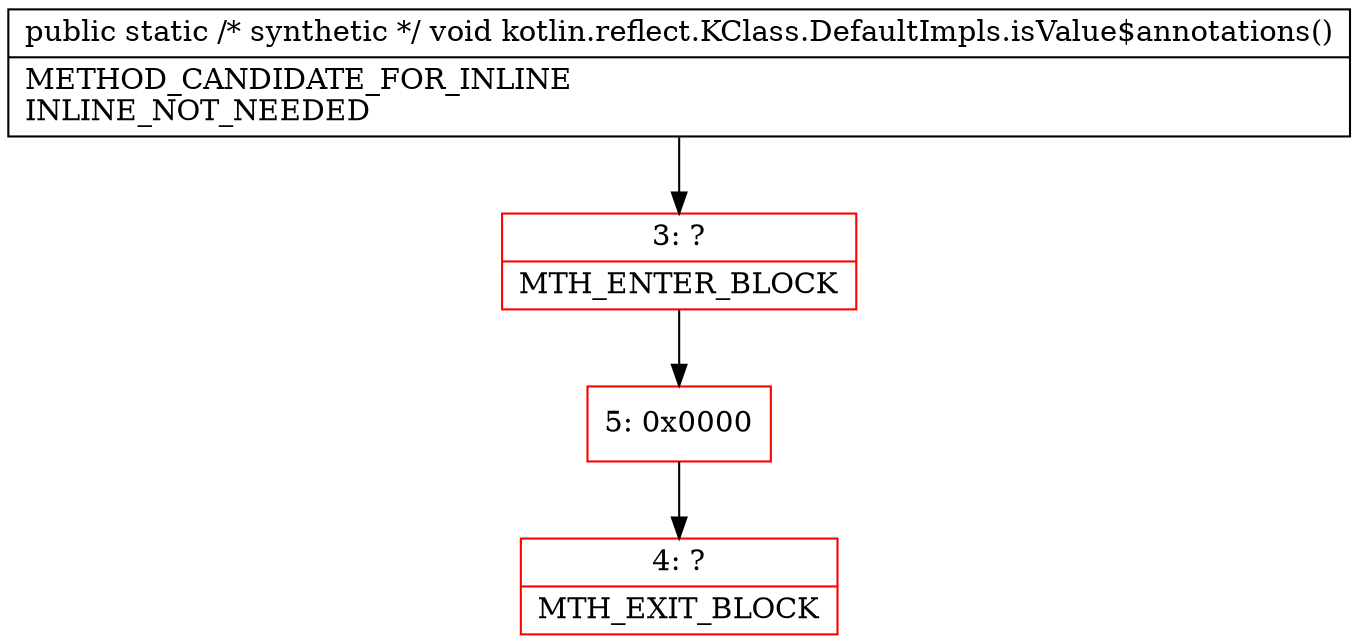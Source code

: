 digraph "CFG forkotlin.reflect.KClass.DefaultImpls.isValue$annotations()V" {
subgraph cluster_Region_171714985 {
label = "R(0)";
node [shape=record,color=blue];
}
Node_3 [shape=record,color=red,label="{3\:\ ?|MTH_ENTER_BLOCK\l}"];
Node_5 [shape=record,color=red,label="{5\:\ 0x0000}"];
Node_4 [shape=record,color=red,label="{4\:\ ?|MTH_EXIT_BLOCK\l}"];
MethodNode[shape=record,label="{public static \/* synthetic *\/ void kotlin.reflect.KClass.DefaultImpls.isValue$annotations()  | METHOD_CANDIDATE_FOR_INLINE\lINLINE_NOT_NEEDED\l}"];
MethodNode -> Node_3;Node_3 -> Node_5;
Node_5 -> Node_4;
}

